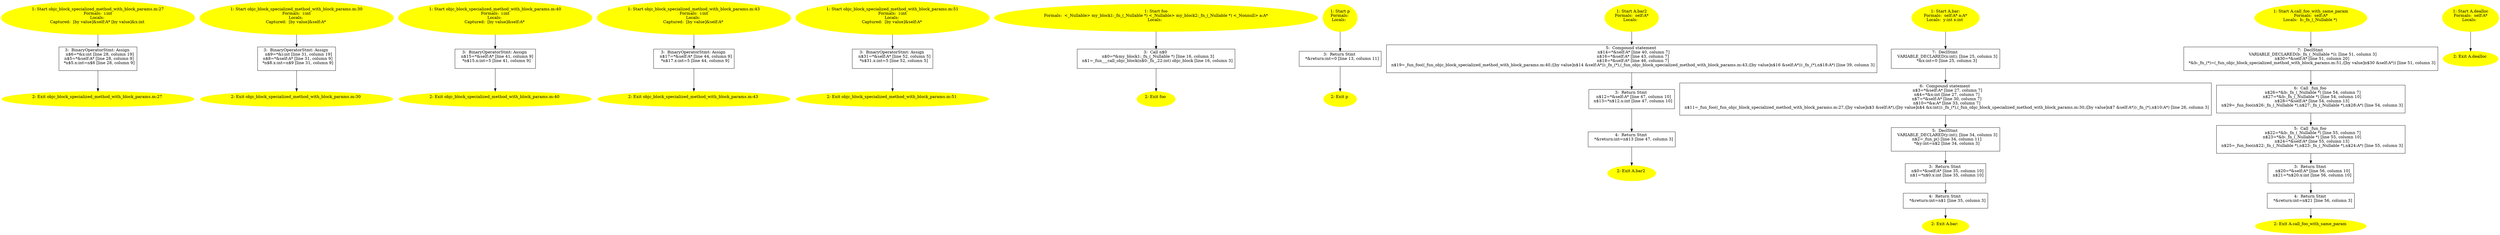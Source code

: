 /* @generated */
digraph cfg {
"objc_block_specialized_method_wit.f16868ddd5e62dc0_1" [label="1: Start objc_block_specialized_method_with_block_params.m:27\nFormals:  i:int\nLocals: \nCaptured:  [by value]&self:A* [by value]&x:int \n  " color=yellow style=filled]
	

	 "objc_block_specialized_method_wit.f16868ddd5e62dc0_1" -> "objc_block_specialized_method_wit.f16868ddd5e62dc0_3" ;
"objc_block_specialized_method_wit.f16868ddd5e62dc0_2" [label="2: Exit objc_block_specialized_method_with_block_params.m:27 \n  " color=yellow style=filled]
	

"objc_block_specialized_method_wit.f16868ddd5e62dc0_3" [label="3:  BinaryOperatorStmt: Assign \n   n$6=*&x:int [line 28, column 19]\n  n$5=*&self:A* [line 28, column 9]\n  *n$5.x:int=n$6 [line 28, column 9]\n " shape="box"]
	

	 "objc_block_specialized_method_wit.f16868ddd5e62dc0_3" -> "objc_block_specialized_method_wit.f16868ddd5e62dc0_2" ;
"objc_block_specialized_method_wit.d5579054493013ee_1" [label="1: Start objc_block_specialized_method_with_block_params.m:30\nFormals:  i:int\nLocals: \nCaptured:  [by value]&self:A* \n  " color=yellow style=filled]
	

	 "objc_block_specialized_method_wit.d5579054493013ee_1" -> "objc_block_specialized_method_wit.d5579054493013ee_3" ;
"objc_block_specialized_method_wit.d5579054493013ee_2" [label="2: Exit objc_block_specialized_method_with_block_params.m:30 \n  " color=yellow style=filled]
	

"objc_block_specialized_method_wit.d5579054493013ee_3" [label="3:  BinaryOperatorStmt: Assign \n   n$9=*&i:int [line 31, column 19]\n  n$8=*&self:A* [line 31, column 9]\n  *n$8.x:int=n$9 [line 31, column 9]\n " shape="box"]
	

	 "objc_block_specialized_method_wit.d5579054493013ee_3" -> "objc_block_specialized_method_wit.d5579054493013ee_2" ;
"objc_block_specialized_method_wit.866afacefb3561d4_1" [label="1: Start objc_block_specialized_method_with_block_params.m:40\nFormals:  i:int\nLocals: \nCaptured:  [by value]&self:A* \n  " color=yellow style=filled]
	

	 "objc_block_specialized_method_wit.866afacefb3561d4_1" -> "objc_block_specialized_method_wit.866afacefb3561d4_3" ;
"objc_block_specialized_method_wit.866afacefb3561d4_2" [label="2: Exit objc_block_specialized_method_with_block_params.m:40 \n  " color=yellow style=filled]
	

"objc_block_specialized_method_wit.866afacefb3561d4_3" [label="3:  BinaryOperatorStmt: Assign \n   n$15=*&self:A* [line 41, column 9]\n  *n$15.x:int=5 [line 41, column 9]\n " shape="box"]
	

	 "objc_block_specialized_method_wit.866afacefb3561d4_3" -> "objc_block_specialized_method_wit.866afacefb3561d4_2" ;
"objc_block_specialized_method_wit.667bc55797d1ca78_1" [label="1: Start objc_block_specialized_method_with_block_params.m:43\nFormals:  i:int\nLocals: \nCaptured:  [by value]&self:A* \n  " color=yellow style=filled]
	

	 "objc_block_specialized_method_wit.667bc55797d1ca78_1" -> "objc_block_specialized_method_wit.667bc55797d1ca78_3" ;
"objc_block_specialized_method_wit.667bc55797d1ca78_2" [label="2: Exit objc_block_specialized_method_with_block_params.m:43 \n  " color=yellow style=filled]
	

"objc_block_specialized_method_wit.667bc55797d1ca78_3" [label="3:  BinaryOperatorStmt: Assign \n   n$17=*&self:A* [line 44, column 9]\n  *n$17.x:int=5 [line 44, column 9]\n " shape="box"]
	

	 "objc_block_specialized_method_wit.667bc55797d1ca78_3" -> "objc_block_specialized_method_wit.667bc55797d1ca78_2" ;
"objc_block_specialized_method_wit.982152dd64690368_1" [label="1: Start objc_block_specialized_method_with_block_params.m:51\nFormals:  i:int\nLocals: \nCaptured:  [by value]&self:A* \n  " color=yellow style=filled]
	

	 "objc_block_specialized_method_wit.982152dd64690368_1" -> "objc_block_specialized_method_wit.982152dd64690368_3" ;
"objc_block_specialized_method_wit.982152dd64690368_2" [label="2: Exit objc_block_specialized_method_with_block_params.m:51 \n  " color=yellow style=filled]
	

"objc_block_specialized_method_wit.982152dd64690368_3" [label="3:  BinaryOperatorStmt: Assign \n   n$31=*&self:A* [line 52, column 5]\n  *n$31.x:int=5 [line 52, column 5]\n " shape="box"]
	

	 "objc_block_specialized_method_wit.982152dd64690368_3" -> "objc_block_specialized_method_wit.982152dd64690368_2" ;
"foo.acbd18db4cc2f85c_1" [label="1: Start foo\nFormals:  <_Nullable> my_block1:_fn_(_Nullable *) <_Nullable> my_block2:_fn_(_Nullable *) <_Nonnull> a:A*\nLocals:  \n  " color=yellow style=filled]
	

	 "foo.acbd18db4cc2f85c_1" -> "foo.acbd18db4cc2f85c_3" ;
"foo.acbd18db4cc2f85c_2" [label="2: Exit foo \n  " color=yellow style=filled]
	

"foo.acbd18db4cc2f85c_3" [label="3:  Call n$0 \n   n$0=*&my_block1:_fn_(_Nullable *) [line 16, column 3]\n  n$1=_fun___call_objc_block(n$0:_fn_,22:int) objc_block [line 16, column 3]\n " shape="box"]
	

	 "foo.acbd18db4cc2f85c_3" -> "foo.acbd18db4cc2f85c_2" ;
"p.83878c9117133890_1" [label="1: Start p\nFormals: \nLocals:  \n  " color=yellow style=filled]
	

	 "p.83878c9117133890_1" -> "p.83878c9117133890_3" ;
"p.83878c9117133890_2" [label="2: Exit p \n  " color=yellow style=filled]
	

"p.83878c9117133890_3" [label="3:  Return Stmt \n   *&return:int=0 [line 13, column 11]\n " shape="box"]
	

	 "p.83878c9117133890_3" -> "p.83878c9117133890_2" ;
"bar2#A#[instance].2f0519276ed04788_1" [label="1: Start A.bar2\nFormals:  self:A*\nLocals:  \n  " color=yellow style=filled]
	

	 "bar2#A#[instance].2f0519276ed04788_1" -> "bar2#A#[instance].2f0519276ed04788_5" ;
"bar2#A#[instance].2f0519276ed04788_2" [label="2: Exit A.bar2 \n  " color=yellow style=filled]
	

"bar2#A#[instance].2f0519276ed04788_3" [label="3:  Return Stmt \n   n$12=*&self:A* [line 47, column 10]\n  n$13=*n$12.x:int [line 47, column 10]\n " shape="box"]
	

	 "bar2#A#[instance].2f0519276ed04788_3" -> "bar2#A#[instance].2f0519276ed04788_4" ;
"bar2#A#[instance].2f0519276ed04788_4" [label="4:  Return Stmt \n   *&return:int=n$13 [line 47, column 3]\n " shape="box"]
	

	 "bar2#A#[instance].2f0519276ed04788_4" -> "bar2#A#[instance].2f0519276ed04788_2" ;
"bar2#A#[instance].2f0519276ed04788_5" [label="5:  Compound statement \n   n$14=*&self:A* [line 40, column 7]\n  n$16=*&self:A* [line 43, column 7]\n  n$18=*&self:A* [line 46, column 7]\n  n$19=_fun_foo((_fun_objc_block_specialized_method_with_block_params.m:40,([by value]n$14 &self:A*)):_fn_(*),(_fun_objc_block_specialized_method_with_block_params.m:43,([by value]n$16 &self:A*)):_fn_(*),n$18:A*) [line 39, column 3]\n " shape="box"]
	

	 "bar2#A#[instance].2f0519276ed04788_5" -> "bar2#A#[instance].2f0519276ed04788_3" ;
"bar:#A(class A)#[instance].8e6cfff8b86359b6_1" [label="1: Start A.bar:\nFormals:  self:A* a:A*\nLocals:  y:int x:int \n  " color=yellow style=filled]
	

	 "bar:#A(class A)#[instance].8e6cfff8b86359b6_1" -> "bar:#A(class A)#[instance].8e6cfff8b86359b6_7" ;
"bar:#A(class A)#[instance].8e6cfff8b86359b6_2" [label="2: Exit A.bar: \n  " color=yellow style=filled]
	

"bar:#A(class A)#[instance].8e6cfff8b86359b6_3" [label="3:  Return Stmt \n   n$0=*&self:A* [line 35, column 10]\n  n$1=*n$0.x:int [line 35, column 10]\n " shape="box"]
	

	 "bar:#A(class A)#[instance].8e6cfff8b86359b6_3" -> "bar:#A(class A)#[instance].8e6cfff8b86359b6_4" ;
"bar:#A(class A)#[instance].8e6cfff8b86359b6_4" [label="4:  Return Stmt \n   *&return:int=n$1 [line 35, column 3]\n " shape="box"]
	

	 "bar:#A(class A)#[instance].8e6cfff8b86359b6_4" -> "bar:#A(class A)#[instance].8e6cfff8b86359b6_2" ;
"bar:#A(class A)#[instance].8e6cfff8b86359b6_5" [label="5:  DeclStmt \n   VARIABLE_DECLARED(y:int); [line 34, column 3]\n  n$2=_fun_p() [line 34, column 11]\n  *&y:int=n$2 [line 34, column 3]\n " shape="box"]
	

	 "bar:#A(class A)#[instance].8e6cfff8b86359b6_5" -> "bar:#A(class A)#[instance].8e6cfff8b86359b6_3" ;
"bar:#A(class A)#[instance].8e6cfff8b86359b6_6" [label="6:  Compound statement \n   n$3=*&self:A* [line 27, column 7]\n  n$4=*&x:int [line 27, column 7]\n  n$7=*&self:A* [line 30, column 7]\n  n$10=*&a:A* [line 33, column 7]\n  n$11=_fun_foo((_fun_objc_block_specialized_method_with_block_params.m:27,([by value]n$3 &self:A*),([by value]n$4 &x:int)):_fn_(*),(_fun_objc_block_specialized_method_with_block_params.m:30,([by value]n$7 &self:A*)):_fn_(*),n$10:A*) [line 26, column 3]\n " shape="box"]
	

	 "bar:#A(class A)#[instance].8e6cfff8b86359b6_6" -> "bar:#A(class A)#[instance].8e6cfff8b86359b6_5" ;
"bar:#A(class A)#[instance].8e6cfff8b86359b6_7" [label="7:  DeclStmt \n   VARIABLE_DECLARED(x:int); [line 25, column 3]\n  *&x:int=0 [line 25, column 3]\n " shape="box"]
	

	 "bar:#A(class A)#[instance].8e6cfff8b86359b6_7" -> "bar:#A(class A)#[instance].8e6cfff8b86359b6_6" ;
"call_foo_with_same_param#A#[insta.0f7e046192340a49_1" [label="1: Start A.call_foo_with_same_param\nFormals:  self:A*\nLocals:  b:_fn_(_Nullable *) \n  " color=yellow style=filled]
	

	 "call_foo_with_same_param#A#[insta.0f7e046192340a49_1" -> "call_foo_with_same_param#A#[insta.0f7e046192340a49_7" ;
"call_foo_with_same_param#A#[insta.0f7e046192340a49_2" [label="2: Exit A.call_foo_with_same_param \n  " color=yellow style=filled]
	

"call_foo_with_same_param#A#[insta.0f7e046192340a49_3" [label="3:  Return Stmt \n   n$20=*&self:A* [line 56, column 10]\n  n$21=*n$20.x:int [line 56, column 10]\n " shape="box"]
	

	 "call_foo_with_same_param#A#[insta.0f7e046192340a49_3" -> "call_foo_with_same_param#A#[insta.0f7e046192340a49_4" ;
"call_foo_with_same_param#A#[insta.0f7e046192340a49_4" [label="4:  Return Stmt \n   *&return:int=n$21 [line 56, column 3]\n " shape="box"]
	

	 "call_foo_with_same_param#A#[insta.0f7e046192340a49_4" -> "call_foo_with_same_param#A#[insta.0f7e046192340a49_2" ;
"call_foo_with_same_param#A#[insta.0f7e046192340a49_5" [label="5:  Call _fun_foo \n   n$22=*&b:_fn_(_Nullable *) [line 55, column 7]\n  n$23=*&b:_fn_(_Nullable *) [line 55, column 10]\n  n$24=*&self:A* [line 55, column 13]\n  n$25=_fun_foo(n$22:_fn_(_Nullable *),n$23:_fn_(_Nullable *),n$24:A*) [line 55, column 3]\n " shape="box"]
	

	 "call_foo_with_same_param#A#[insta.0f7e046192340a49_5" -> "call_foo_with_same_param#A#[insta.0f7e046192340a49_3" ;
"call_foo_with_same_param#A#[insta.0f7e046192340a49_6" [label="6:  Call _fun_foo \n   n$26=*&b:_fn_(_Nullable *) [line 54, column 7]\n  n$27=*&b:_fn_(_Nullable *) [line 54, column 10]\n  n$28=*&self:A* [line 54, column 13]\n  n$29=_fun_foo(n$26:_fn_(_Nullable *),n$27:_fn_(_Nullable *),n$28:A*) [line 54, column 3]\n " shape="box"]
	

	 "call_foo_with_same_param#A#[insta.0f7e046192340a49_6" -> "call_foo_with_same_param#A#[insta.0f7e046192340a49_5" ;
"call_foo_with_same_param#A#[insta.0f7e046192340a49_7" [label="7:  DeclStmt \n   VARIABLE_DECLARED(b:_fn_(_Nullable *)); [line 51, column 3]\n  n$30=*&self:A* [line 51, column 20]\n  *&b:_fn_(*)=(_fun_objc_block_specialized_method_with_block_params.m:51,([by value]n$30 &self:A*)) [line 51, column 3]\n " shape="box"]
	

	 "call_foo_with_same_param#A#[insta.0f7e046192340a49_7" -> "call_foo_with_same_param#A#[insta.0f7e046192340a49_6" ;
"dealloc#A#[instance].cb1004dc8428c0dc_1" [label="1: Start A.dealloc\nFormals:  self:A*\nLocals:  \n  " color=yellow style=filled]
	

	 "dealloc#A#[instance].cb1004dc8428c0dc_1" -> "dealloc#A#[instance].cb1004dc8428c0dc_2" ;
"dealloc#A#[instance].cb1004dc8428c0dc_2" [label="2: Exit A.dealloc \n  " color=yellow style=filled]
	

}
